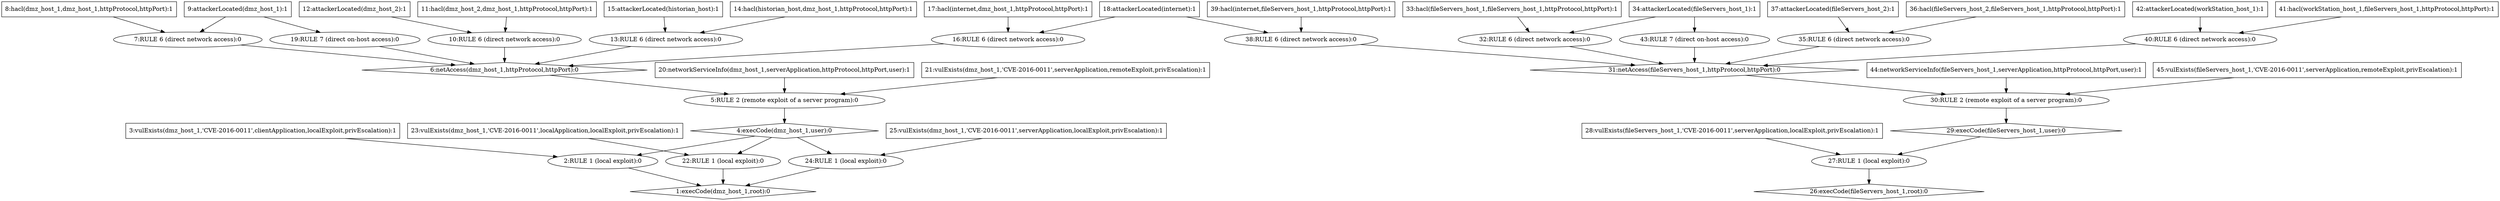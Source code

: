 digraph G {
t1 [label="1:execCode(dmz_host_1,root):0",shape=diamond];
t2 [label="2:RULE 1 (local exploit):0",shape=ellipse];
t3 [label="3:vulExists(dmz_host_1,'CVE-2016-0011',clientApplication,localExploit,privEscalation):1",shape=box];
t4 [label="4:execCode(dmz_host_1,user):0",shape=diamond];
t5 [label="5:RULE 2 (remote exploit of a server program):0",shape=ellipse];
t6 [label="6:netAccess(dmz_host_1,httpProtocol,httpPort):0",shape=diamond];
t7 [label="7:RULE 6 (direct network access):0",shape=ellipse];
t8 [label="8:hacl(dmz_host_1,dmz_host_1,httpProtocol,httpPort):1",shape=box];
t9 [label="9:attackerLocated(dmz_host_1):1",shape=box];
t10 [label="10:RULE 6 (direct network access):0",shape=ellipse];
t11 [label="11:hacl(dmz_host_2,dmz_host_1,httpProtocol,httpPort):1",shape=box];
t12 [label="12:attackerLocated(dmz_host_2):1",shape=box];
t13 [label="13:RULE 6 (direct network access):0",shape=ellipse];
t14 [label="14:hacl(historian_host,dmz_host_1,httpProtocol,httpPort):1",shape=box];
t15 [label="15:attackerLocated(historian_host):1",shape=box];
t16 [label="16:RULE 6 (direct network access):0",shape=ellipse];
t17 [label="17:hacl(internet,dmz_host_1,httpProtocol,httpPort):1",shape=box];
t18 [label="18:attackerLocated(internet):1",shape=box];
t19 [label="19:RULE 7 (direct on-host access):0",shape=ellipse];
t20 [label="20:networkServiceInfo(dmz_host_1,serverApplication,httpProtocol,httpPort,user):1",shape=box];
t21 [label="21:vulExists(dmz_host_1,'CVE-2016-0011',serverApplication,remoteExploit,privEscalation):1",shape=box];
t22 [label="22:RULE 1 (local exploit):0",shape=ellipse];
t23 [label="23:vulExists(dmz_host_1,'CVE-2016-0011',localApplication,localExploit,privEscalation):1",shape=box];
t24 [label="24:RULE 1 (local exploit):0",shape=ellipse];
t25 [label="25:vulExists(dmz_host_1,'CVE-2016-0011',serverApplication,localExploit,privEscalation):1",shape=box];
t26 [label="26:execCode(fileServers_host_1,root):0",shape=diamond];
t27 [label="27:RULE 1 (local exploit):0",shape=ellipse];
t28 [label="28:vulExists(fileServers_host_1,'CVE-2016-0011',serverApplication,localExploit,privEscalation):1",shape=box];
t29 [label="29:execCode(fileServers_host_1,user):0",shape=diamond];
t30 [label="30:RULE 2 (remote exploit of a server program):0",shape=ellipse];
t31 [label="31:netAccess(fileServers_host_1,httpProtocol,httpPort):0",shape=diamond];
t32 [label="32:RULE 6 (direct network access):0",shape=ellipse];
t33 [label="33:hacl(fileServers_host_1,fileServers_host_1,httpProtocol,httpPort):1",shape=box];
t34 [label="34:attackerLocated(fileServers_host_1):1",shape=box];
t35 [label="35:RULE 6 (direct network access):0",shape=ellipse];
t36 [label="36:hacl(fileServers_host_2,fileServers_host_1,httpProtocol,httpPort):1",shape=box];
t37 [label="37:attackerLocated(fileServers_host_2):1",shape=box];
t38 [label="38:RULE 6 (direct network access):0",shape=ellipse];
t39 [label="39:hacl(internet,fileServers_host_1,httpProtocol,httpPort):1",shape=box];
t40 [label="40:RULE 6 (direct network access):0",shape=ellipse];
t41 [label="41:hacl(workStation_host_1,fileServers_host_1,httpProtocol,httpPort):1",shape=box];
t42 [label="42:attackerLocated(workStation_host_1):1",shape=box];
t43 [label="43:RULE 7 (direct on-host access):0",shape=ellipse];
t44 [label="44:networkServiceInfo(fileServers_host_1,serverApplication,httpProtocol,httpPort,user):1",shape=box];
t45 [label="45:vulExists(fileServers_host_1,'CVE-2016-0011',serverApplication,remoteExploit,privEscalation):1",shape=box];
t3 -> t2;
t8 -> t7;
t9 -> t7;
t7 -> t6;
t11 -> t10;
t12 -> t10;
t10 -> t6;
t14 -> t13;
t15 -> t13;
t13 -> t6;
t17 -> t16;
t18 -> t16;
t16 -> t6;
t9 -> t19;
t19 -> t6;
t6 -> t5;
t20 -> t5;
t21 -> t5;
t5 -> t4;
t4 -> t2;
t2 -> t1;
t23 -> t22;
t4 -> t22;
t22 -> t1;
t25 -> t24;
t4 -> t24;
t24 -> t1;
t28 -> t27;
t33 -> t32;
t34 -> t32;
t32 -> t31;
t36 -> t35;
t37 -> t35;
t35 -> t31;
t39 -> t38;
t18 -> t38;
t38 -> t31;
t41 -> t40;
t42 -> t40;
t40 -> t31;
t34 -> t43;
t43 -> t31;
t31 -> t30;
t44 -> t30;
t45 -> t30;
t30 -> t29;
t29 -> t27;
t27 -> t26;
}
